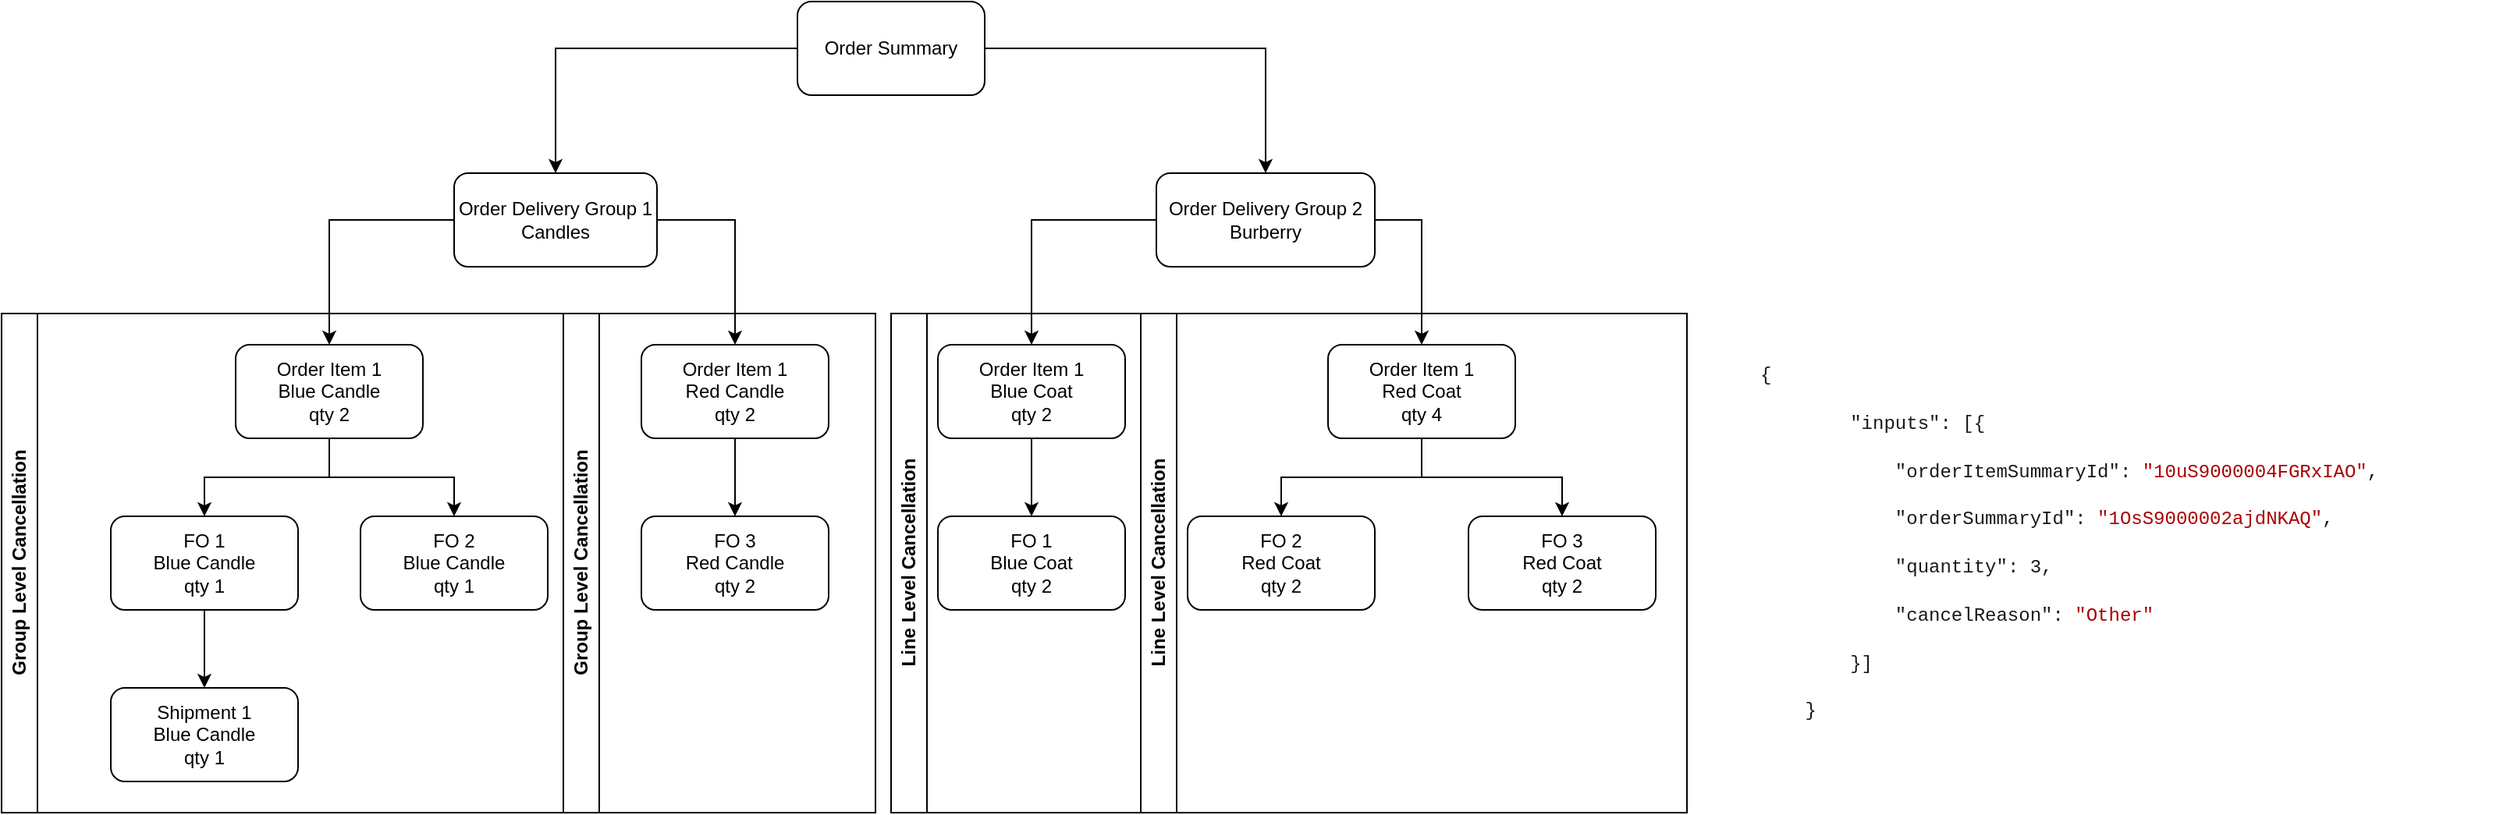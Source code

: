 <mxfile version="24.8.3">
  <diagram name="Page-1" id="1KglCMjbw2oa3tpBQWq3">
    <mxGraphModel dx="2315" dy="948" grid="1" gridSize="10" guides="1" tooltips="1" connect="1" arrows="1" fold="1" page="1" pageScale="1" pageWidth="827" pageHeight="1169" math="0" shadow="0">
      <root>
        <mxCell id="0" />
        <mxCell id="1" parent="0" />
        <mxCell id="l2u0IBPEadK48gB32KMM-19" style="edgeStyle=orthogonalEdgeStyle;rounded=0;orthogonalLoop=1;jettySize=auto;html=1;entryX=0.5;entryY=0;entryDx=0;entryDy=0;" edge="1" parent="1" source="l2u0IBPEadK48gB32KMM-1" target="l2u0IBPEadK48gB32KMM-2">
          <mxGeometry relative="1" as="geometry" />
        </mxCell>
        <mxCell id="l2u0IBPEadK48gB32KMM-20" style="edgeStyle=orthogonalEdgeStyle;rounded=0;orthogonalLoop=1;jettySize=auto;html=1;" edge="1" parent="1" source="l2u0IBPEadK48gB32KMM-1" target="l2u0IBPEadK48gB32KMM-3">
          <mxGeometry relative="1" as="geometry" />
        </mxCell>
        <mxCell id="l2u0IBPEadK48gB32KMM-1" value="Order Summary" style="rounded=1;whiteSpace=wrap;html=1;" vertex="1" parent="1">
          <mxGeometry x="480" y="210" width="120" height="60" as="geometry" />
        </mxCell>
        <mxCell id="l2u0IBPEadK48gB32KMM-14" style="edgeStyle=orthogonalEdgeStyle;rounded=0;orthogonalLoop=1;jettySize=auto;html=1;" edge="1" parent="1" source="l2u0IBPEadK48gB32KMM-2" target="l2u0IBPEadK48gB32KMM-4">
          <mxGeometry relative="1" as="geometry" />
        </mxCell>
        <mxCell id="l2u0IBPEadK48gB32KMM-15" style="edgeStyle=orthogonalEdgeStyle;rounded=0;orthogonalLoop=1;jettySize=auto;html=1;" edge="1" parent="1" source="l2u0IBPEadK48gB32KMM-2" target="l2u0IBPEadK48gB32KMM-5">
          <mxGeometry relative="1" as="geometry">
            <Array as="points">
              <mxPoint x="440" y="350" />
            </Array>
          </mxGeometry>
        </mxCell>
        <mxCell id="l2u0IBPEadK48gB32KMM-2" value="Order Delivery Group 1&lt;div&gt;Candles&lt;/div&gt;" style="rounded=1;whiteSpace=wrap;html=1;" vertex="1" parent="1">
          <mxGeometry x="260" y="320" width="130" height="60" as="geometry" />
        </mxCell>
        <mxCell id="l2u0IBPEadK48gB32KMM-21" style="edgeStyle=orthogonalEdgeStyle;rounded=0;orthogonalLoop=1;jettySize=auto;html=1;" edge="1" parent="1" source="l2u0IBPEadK48gB32KMM-3" target="l2u0IBPEadK48gB32KMM-6">
          <mxGeometry relative="1" as="geometry">
            <Array as="points">
              <mxPoint x="630" y="350" />
            </Array>
          </mxGeometry>
        </mxCell>
        <mxCell id="l2u0IBPEadK48gB32KMM-22" style="edgeStyle=orthogonalEdgeStyle;rounded=0;orthogonalLoop=1;jettySize=auto;html=1;entryX=0.5;entryY=0;entryDx=0;entryDy=0;" edge="1" parent="1" source="l2u0IBPEadK48gB32KMM-3" target="l2u0IBPEadK48gB32KMM-7">
          <mxGeometry relative="1" as="geometry">
            <Array as="points">
              <mxPoint x="880" y="350" />
            </Array>
          </mxGeometry>
        </mxCell>
        <mxCell id="l2u0IBPEadK48gB32KMM-3" value="Order Delivery Group 2&lt;div&gt;Burberry&lt;/div&gt;" style="rounded=1;whiteSpace=wrap;html=1;" vertex="1" parent="1">
          <mxGeometry x="710" y="320" width="140" height="60" as="geometry" />
        </mxCell>
        <mxCell id="l2u0IBPEadK48gB32KMM-16" style="edgeStyle=orthogonalEdgeStyle;rounded=0;orthogonalLoop=1;jettySize=auto;html=1;entryX=0.5;entryY=0;entryDx=0;entryDy=0;" edge="1" parent="1" source="l2u0IBPEadK48gB32KMM-4" target="l2u0IBPEadK48gB32KMM-8">
          <mxGeometry relative="1" as="geometry" />
        </mxCell>
        <mxCell id="l2u0IBPEadK48gB32KMM-17" style="edgeStyle=orthogonalEdgeStyle;rounded=0;orthogonalLoop=1;jettySize=auto;html=1;entryX=0.5;entryY=0;entryDx=0;entryDy=0;" edge="1" parent="1" source="l2u0IBPEadK48gB32KMM-4" target="l2u0IBPEadK48gB32KMM-9">
          <mxGeometry relative="1" as="geometry" />
        </mxCell>
        <mxCell id="l2u0IBPEadK48gB32KMM-4" value="Order Item 1&lt;div&gt;Blue Candle&lt;/div&gt;&lt;div&gt;qty 2&lt;/div&gt;" style="rounded=1;whiteSpace=wrap;html=1;" vertex="1" parent="1">
          <mxGeometry x="120" y="430" width="120" height="60" as="geometry" />
        </mxCell>
        <mxCell id="l2u0IBPEadK48gB32KMM-18" style="edgeStyle=orthogonalEdgeStyle;rounded=0;orthogonalLoop=1;jettySize=auto;html=1;entryX=0.5;entryY=0;entryDx=0;entryDy=0;" edge="1" parent="1" source="l2u0IBPEadK48gB32KMM-5" target="l2u0IBPEadK48gB32KMM-10">
          <mxGeometry relative="1" as="geometry" />
        </mxCell>
        <mxCell id="l2u0IBPEadK48gB32KMM-5" value="Order Item 1&lt;div&gt;Red Candle&lt;/div&gt;&lt;div&gt;qty 2&lt;/div&gt;" style="rounded=1;whiteSpace=wrap;html=1;" vertex="1" parent="1">
          <mxGeometry x="380" y="430" width="120" height="60" as="geometry" />
        </mxCell>
        <mxCell id="l2u0IBPEadK48gB32KMM-23" style="edgeStyle=orthogonalEdgeStyle;rounded=0;orthogonalLoop=1;jettySize=auto;html=1;entryX=0.5;entryY=0;entryDx=0;entryDy=0;" edge="1" parent="1" source="l2u0IBPEadK48gB32KMM-6" target="l2u0IBPEadK48gB32KMM-11">
          <mxGeometry relative="1" as="geometry" />
        </mxCell>
        <mxCell id="l2u0IBPEadK48gB32KMM-6" value="Order Item 1&lt;div&gt;Blue Coat&lt;/div&gt;&lt;div&gt;qty 2&lt;/div&gt;" style="rounded=1;whiteSpace=wrap;html=1;" vertex="1" parent="1">
          <mxGeometry x="570" y="430" width="120" height="60" as="geometry" />
        </mxCell>
        <mxCell id="l2u0IBPEadK48gB32KMM-24" style="edgeStyle=orthogonalEdgeStyle;rounded=0;orthogonalLoop=1;jettySize=auto;html=1;" edge="1" parent="1" source="l2u0IBPEadK48gB32KMM-7" target="l2u0IBPEadK48gB32KMM-13">
          <mxGeometry relative="1" as="geometry" />
        </mxCell>
        <mxCell id="l2u0IBPEadK48gB32KMM-25" style="edgeStyle=orthogonalEdgeStyle;rounded=0;orthogonalLoop=1;jettySize=auto;html=1;entryX=0.5;entryY=0;entryDx=0;entryDy=0;" edge="1" parent="1" source="l2u0IBPEadK48gB32KMM-7" target="l2u0IBPEadK48gB32KMM-12">
          <mxGeometry relative="1" as="geometry" />
        </mxCell>
        <mxCell id="l2u0IBPEadK48gB32KMM-7" value="Order Item 1&lt;div&gt;Red Coat&lt;/div&gt;&lt;div&gt;qty 4&lt;/div&gt;" style="rounded=1;whiteSpace=wrap;html=1;" vertex="1" parent="1">
          <mxGeometry x="820" y="430" width="120" height="60" as="geometry" />
        </mxCell>
        <mxCell id="l2u0IBPEadK48gB32KMM-27" style="edgeStyle=orthogonalEdgeStyle;rounded=0;orthogonalLoop=1;jettySize=auto;html=1;entryX=0.5;entryY=0;entryDx=0;entryDy=0;" edge="1" parent="1" source="l2u0IBPEadK48gB32KMM-8" target="l2u0IBPEadK48gB32KMM-26">
          <mxGeometry relative="1" as="geometry" />
        </mxCell>
        <mxCell id="l2u0IBPEadK48gB32KMM-8" value="FO 1&lt;div&gt;Blue Candle&lt;/div&gt;&lt;div&gt;qty 1&lt;/div&gt;" style="rounded=1;whiteSpace=wrap;html=1;" vertex="1" parent="1">
          <mxGeometry x="40" y="540" width="120" height="60" as="geometry" />
        </mxCell>
        <mxCell id="l2u0IBPEadK48gB32KMM-9" value="FO 2&lt;div&gt;Blue Candle&lt;/div&gt;&lt;div&gt;qty 1&lt;/div&gt;" style="rounded=1;whiteSpace=wrap;html=1;" vertex="1" parent="1">
          <mxGeometry x="200" y="540" width="120" height="60" as="geometry" />
        </mxCell>
        <mxCell id="l2u0IBPEadK48gB32KMM-10" value="FO 3&lt;div&gt;Red Candle&lt;/div&gt;&lt;div&gt;qty 2&lt;/div&gt;" style="rounded=1;whiteSpace=wrap;html=1;" vertex="1" parent="1">
          <mxGeometry x="380" y="540" width="120" height="60" as="geometry" />
        </mxCell>
        <mxCell id="l2u0IBPEadK48gB32KMM-11" value="FO 1&lt;div&gt;Blue Coat&lt;/div&gt;&lt;div&gt;qty 2&lt;/div&gt;" style="rounded=1;whiteSpace=wrap;html=1;" vertex="1" parent="1">
          <mxGeometry x="570" y="540" width="120" height="60" as="geometry" />
        </mxCell>
        <mxCell id="l2u0IBPEadK48gB32KMM-12" value="FO 2&lt;div&gt;Red Coat&lt;/div&gt;&lt;div&gt;qty 2&lt;/div&gt;" style="rounded=1;whiteSpace=wrap;html=1;" vertex="1" parent="1">
          <mxGeometry x="730" y="540" width="120" height="60" as="geometry" />
        </mxCell>
        <mxCell id="l2u0IBPEadK48gB32KMM-13" value="FO 3&lt;div&gt;Red Coat&lt;/div&gt;&lt;div&gt;qty 2&lt;/div&gt;" style="rounded=1;whiteSpace=wrap;html=1;" vertex="1" parent="1">
          <mxGeometry x="910" y="540" width="120" height="60" as="geometry" />
        </mxCell>
        <mxCell id="l2u0IBPEadK48gB32KMM-26" value="Shipment 1&lt;div&gt;Blue Candle&lt;/div&gt;&lt;div&gt;qty 1&lt;/div&gt;" style="rounded=1;whiteSpace=wrap;html=1;" vertex="1" parent="1">
          <mxGeometry x="40" y="650" width="120" height="60" as="geometry" />
        </mxCell>
        <mxCell id="l2u0IBPEadK48gB32KMM-28" value="Group Level Cancellation" style="swimlane;horizontal=0;whiteSpace=wrap;html=1;" vertex="1" parent="1">
          <mxGeometry x="-30" y="410" width="360" height="320" as="geometry" />
        </mxCell>
        <mxCell id="l2u0IBPEadK48gB32KMM-29" value="Group Level Cancellation" style="swimlane;horizontal=0;whiteSpace=wrap;html=1;" vertex="1" parent="1">
          <mxGeometry x="330" y="410" width="200" height="320" as="geometry" />
        </mxCell>
        <mxCell id="l2u0IBPEadK48gB32KMM-30" value="Line Level Cancellation" style="swimlane;horizontal=0;whiteSpace=wrap;html=1;" vertex="1" parent="1">
          <mxGeometry x="540" y="410" width="160" height="320" as="geometry" />
        </mxCell>
        <mxCell id="l2u0IBPEadK48gB32KMM-31" value="Line Level Cancellation" style="swimlane;horizontal=0;whiteSpace=wrap;html=1;" vertex="1" parent="1">
          <mxGeometry x="700" y="410" width="350" height="320" as="geometry" />
        </mxCell>
        <mxCell id="l2u0IBPEadK48gB32KMM-33" value="&lt;pre class=&quot;hljs&quot; style=&quot;box-sizing: border-box; display: block; overflow-x: auto; padding: 15px; color: rgba(255, 255, 255, 0.95); text-size-adjust: none; margin: 0px 32px 16px 0px; font-size: 0.75rem; white-space: pre; overflow-wrap: normal; background-color: transparent; border-radius: 2px; font-style: normal; font-variant-ligatures: normal; font-variant-caps: normal; font-weight: 400; letter-spacing: normal; orphans: 2; text-align: start; text-indent: 0px; text-transform: none; widows: 2; word-spacing: 0px; -webkit-text-stroke-width: 0px; text-decoration-thickness: initial; text-decoration-style: initial; text-decoration-color: initial;&quot;&gt;&lt;code class=&quot;json&quot; style=&quot;box-sizing: border-box; font-family: Menlo, Consolas, &amp;quot;Courier New&amp;quot;, monospace; font-size: inherit; background-color: transparent; color: var(--text-primary-color,rgba(0, 0, 0, .9)); padding: 0px; border-radius: 2px;&quot;&gt;{&lt;br&gt;    &lt;br&gt;        &lt;span class=&quot;hljs-attr&quot; style=&quot;box-sizing: border-box;&quot;&gt;&quot;inputs&quot;&lt;/span&gt;: [{&lt;br&gt;    &lt;br&gt;            &lt;span class=&quot;hljs-attr&quot; style=&quot;box-sizing: border-box;&quot;&gt;&quot;orderItemSummaryId&quot;&lt;/span&gt;: &lt;span class=&quot;hljs-string&quot; style=&quot;box-sizing: border-box; color: rgba(var(--palette-accent1-dark,168, 0, 0),1);&quot;&gt;&quot;10uS9000004FGRxIAO&quot;&lt;/span&gt;,&lt;br&gt;    &lt;br&gt;            &lt;span class=&quot;hljs-attr&quot; style=&quot;box-sizing: border-box;&quot;&gt;&quot;orderSummaryId&quot;&lt;/span&gt;: &lt;span class=&quot;hljs-string&quot; style=&quot;box-sizing: border-box; color: rgba(var(--palette-accent1-dark,168, 0, 0),1);&quot;&gt;&quot;1OsS9000002ajdNKAQ&quot;&lt;/span&gt;,&lt;br&gt;    &lt;br&gt;            &lt;span class=&quot;hljs-attr&quot; style=&quot;box-sizing: border-box;&quot;&gt;&quot;quantity&quot;&lt;/span&gt;: 3,&lt;br&gt;    &lt;br&gt;            &lt;span class=&quot;hljs-attr&quot; style=&quot;box-sizing: border-box;&quot;&gt;&quot;cancelReason&quot;&lt;/span&gt;: &lt;span class=&quot;hljs-string&quot; style=&quot;box-sizing: border-box; color: rgba(var(--palette-accent1-dark,168, 0, 0),1);&quot;&gt;&quot;Other&quot;&lt;/span&gt;&lt;br&gt;    &lt;br&gt;        }]&lt;br&gt;    &lt;br&gt;    }&lt;/code&gt;&lt;/pre&gt;" style="text;whiteSpace=wrap;html=1;" vertex="1" parent="1">
          <mxGeometry x="1080" y="420" width="490" height="290" as="geometry" />
        </mxCell>
      </root>
    </mxGraphModel>
  </diagram>
</mxfile>

